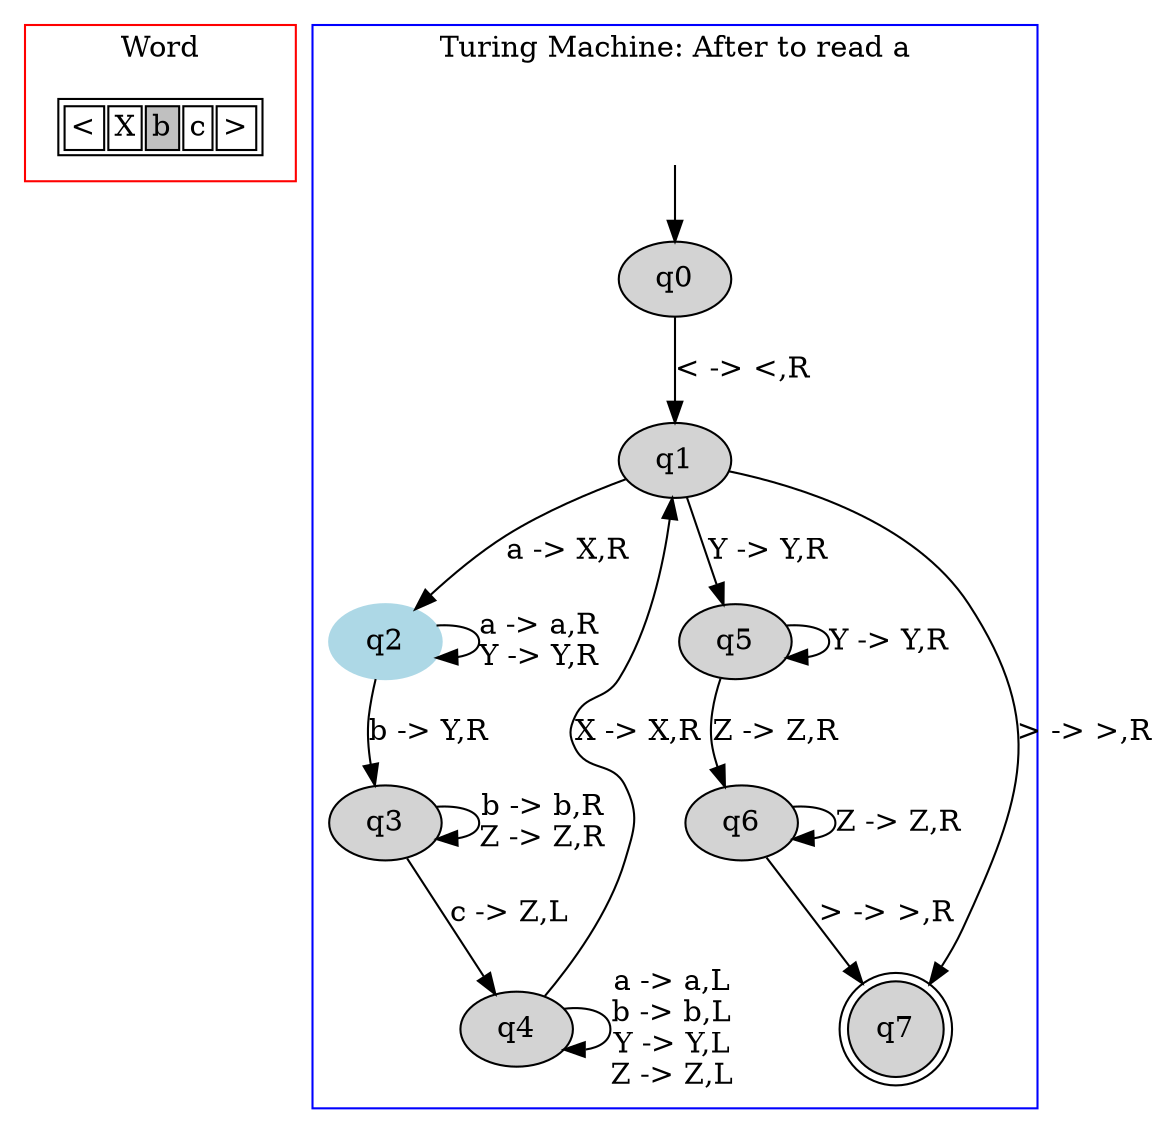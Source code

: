 digraph G {
	subgraph cluster_0 {
		node [shape=plaintext];

struct1 [label=<<TABLE>
<TR>
<TD><FONT>&lt;</FONT></TD>
<TD><FONT>X</FONT></TD>
<TD BGCOLOR="gray"><FONT>b</FONT></TD>
<TD><FONT>c</FONT></TD>
<TD><FONT>&gt;</FONT></TD>
</TR>
</TABLE>>];
label = "Word";
color=red;
}
	subgraph cluster_1 {
		node [style=filled];
		label = "Turing Machine: After to read a"
		color=blue;

		q0;
		q1;
		q2 [color="lightblue"];
		q3;
		q4;
		q5;
		q6;
		q7 [shape="doublecircle"];
		q0->q1[label="< -> <,R"];
		q1->q2[label="a -> X,R"];
		q1->q5[label="Y -> Y,R"];
		q1->q7[label="> -> >,R"];
		q2->q2[label="a -> a,R
Y -> Y,R"];
		q2->q3[label="b -> Y,R"];
		q3->q3[label="b -> b,R
Z -> Z,R"];
		q3->q4[label="c -> Z,L"];
		q4->q1[label="X -> X,R"];
		q4->q4[label="a -> a,L
b -> b,L
Y -> Y,L
Z -> Z,L"];
		q5->q5[label="Y -> Y,R"];
		q5->q6[label="Z -> Z,R"];
		q6->q6[label="Z -> Z,R"];
		q6->q7[label="> -> >,R"];
x [color=white, label=""];		x->q0	}

}